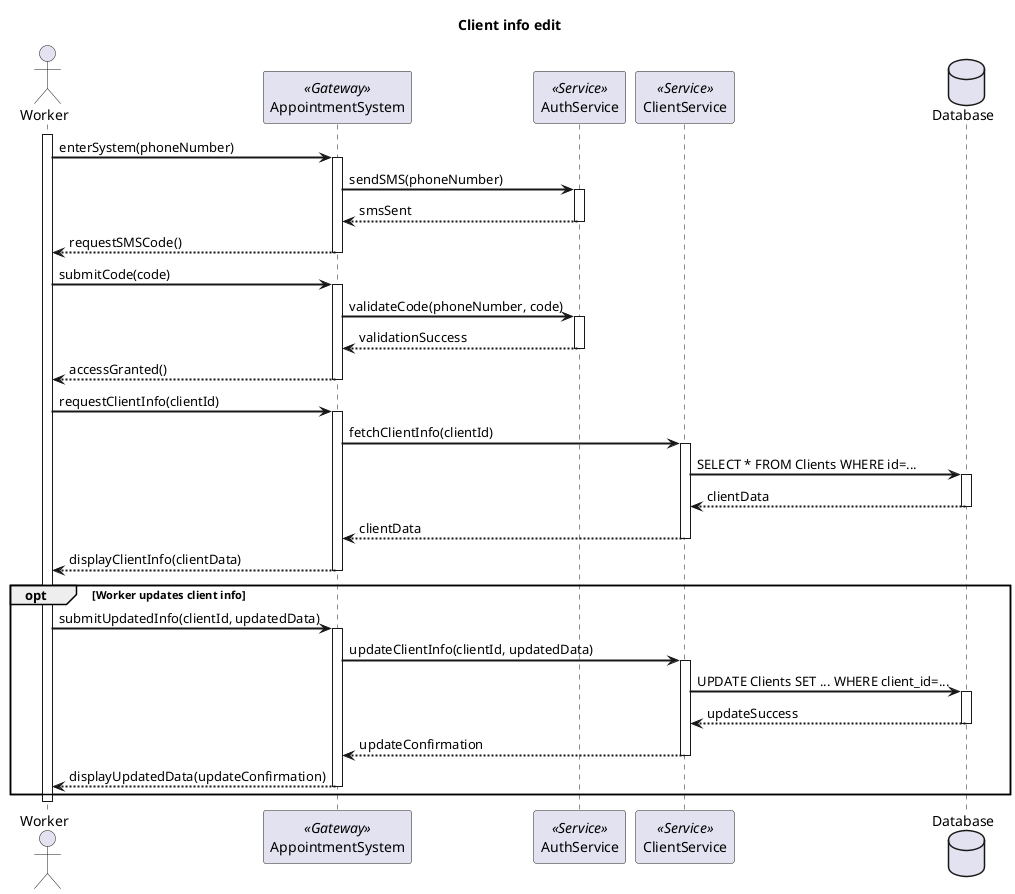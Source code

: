 @startuml
title Client info edit

skinparam sequenceActorStyle stickman
skinparam sequenceReferenceBackgroundColor #EFEFEF
skinparam sequenceArrowThickness 2
skinparam sequenceParticipant borderThickness 1.5

actor "Worker" as Worker
participant "AppointmentSystem" as System <<Gateway>>
participant "AuthService" as Auth <<Service>>
participant "ClientService" as ClientSvc <<Service>>
database "Database" as DB

activate Worker

' --- Authorization phase ---
Worker -> System: enterSystem(phoneNumber)
activate System
System -> Auth: sendSMS(phoneNumber)
    activate Auth
    Auth --> System: smsSent
    deactivate Auth
System --> Worker: requestSMSCode()
deactivate System

Worker -> System: submitCode(code)
activate System
System -> Auth: validateCode(phoneNumber, code)
    activate Auth
    Auth --> System: validationSuccess
    deactivate Auth
System --> Worker: accessGranted()
deactivate System

' --- Request client info ---
Worker -> System: requestClientInfo(clientId)
activate System
System -> ClientSvc: fetchClientInfo(clientId)
    activate ClientSvc
    ClientSvc -> DB: SELECT * FROM Clients WHERE id=...
        activate DB
        DB --> ClientSvc: clientData
        deactivate DB
    ClientSvc --> System: clientData
    deactivate ClientSvc
System --> Worker: displayClientInfo(clientData)
deactivate System

opt Worker updates client info
    Worker -> System: submitUpdatedInfo(clientId, updatedData)
    activate System
    System -> ClientSvc: updateClientInfo(clientId, updatedData)
        activate ClientSvc
        ClientSvc -> DB: UPDATE Clients SET ... WHERE client_id=...
            activate DB
            DB --> ClientSvc: updateSuccess
            deactivate DB
        ClientSvc --> System: updateConfirmation
        deactivate ClientSvc
    System --> Worker: displayUpdatedData(updateConfirmation)
    deactivate System
end

deactivate Worker
@enduml
